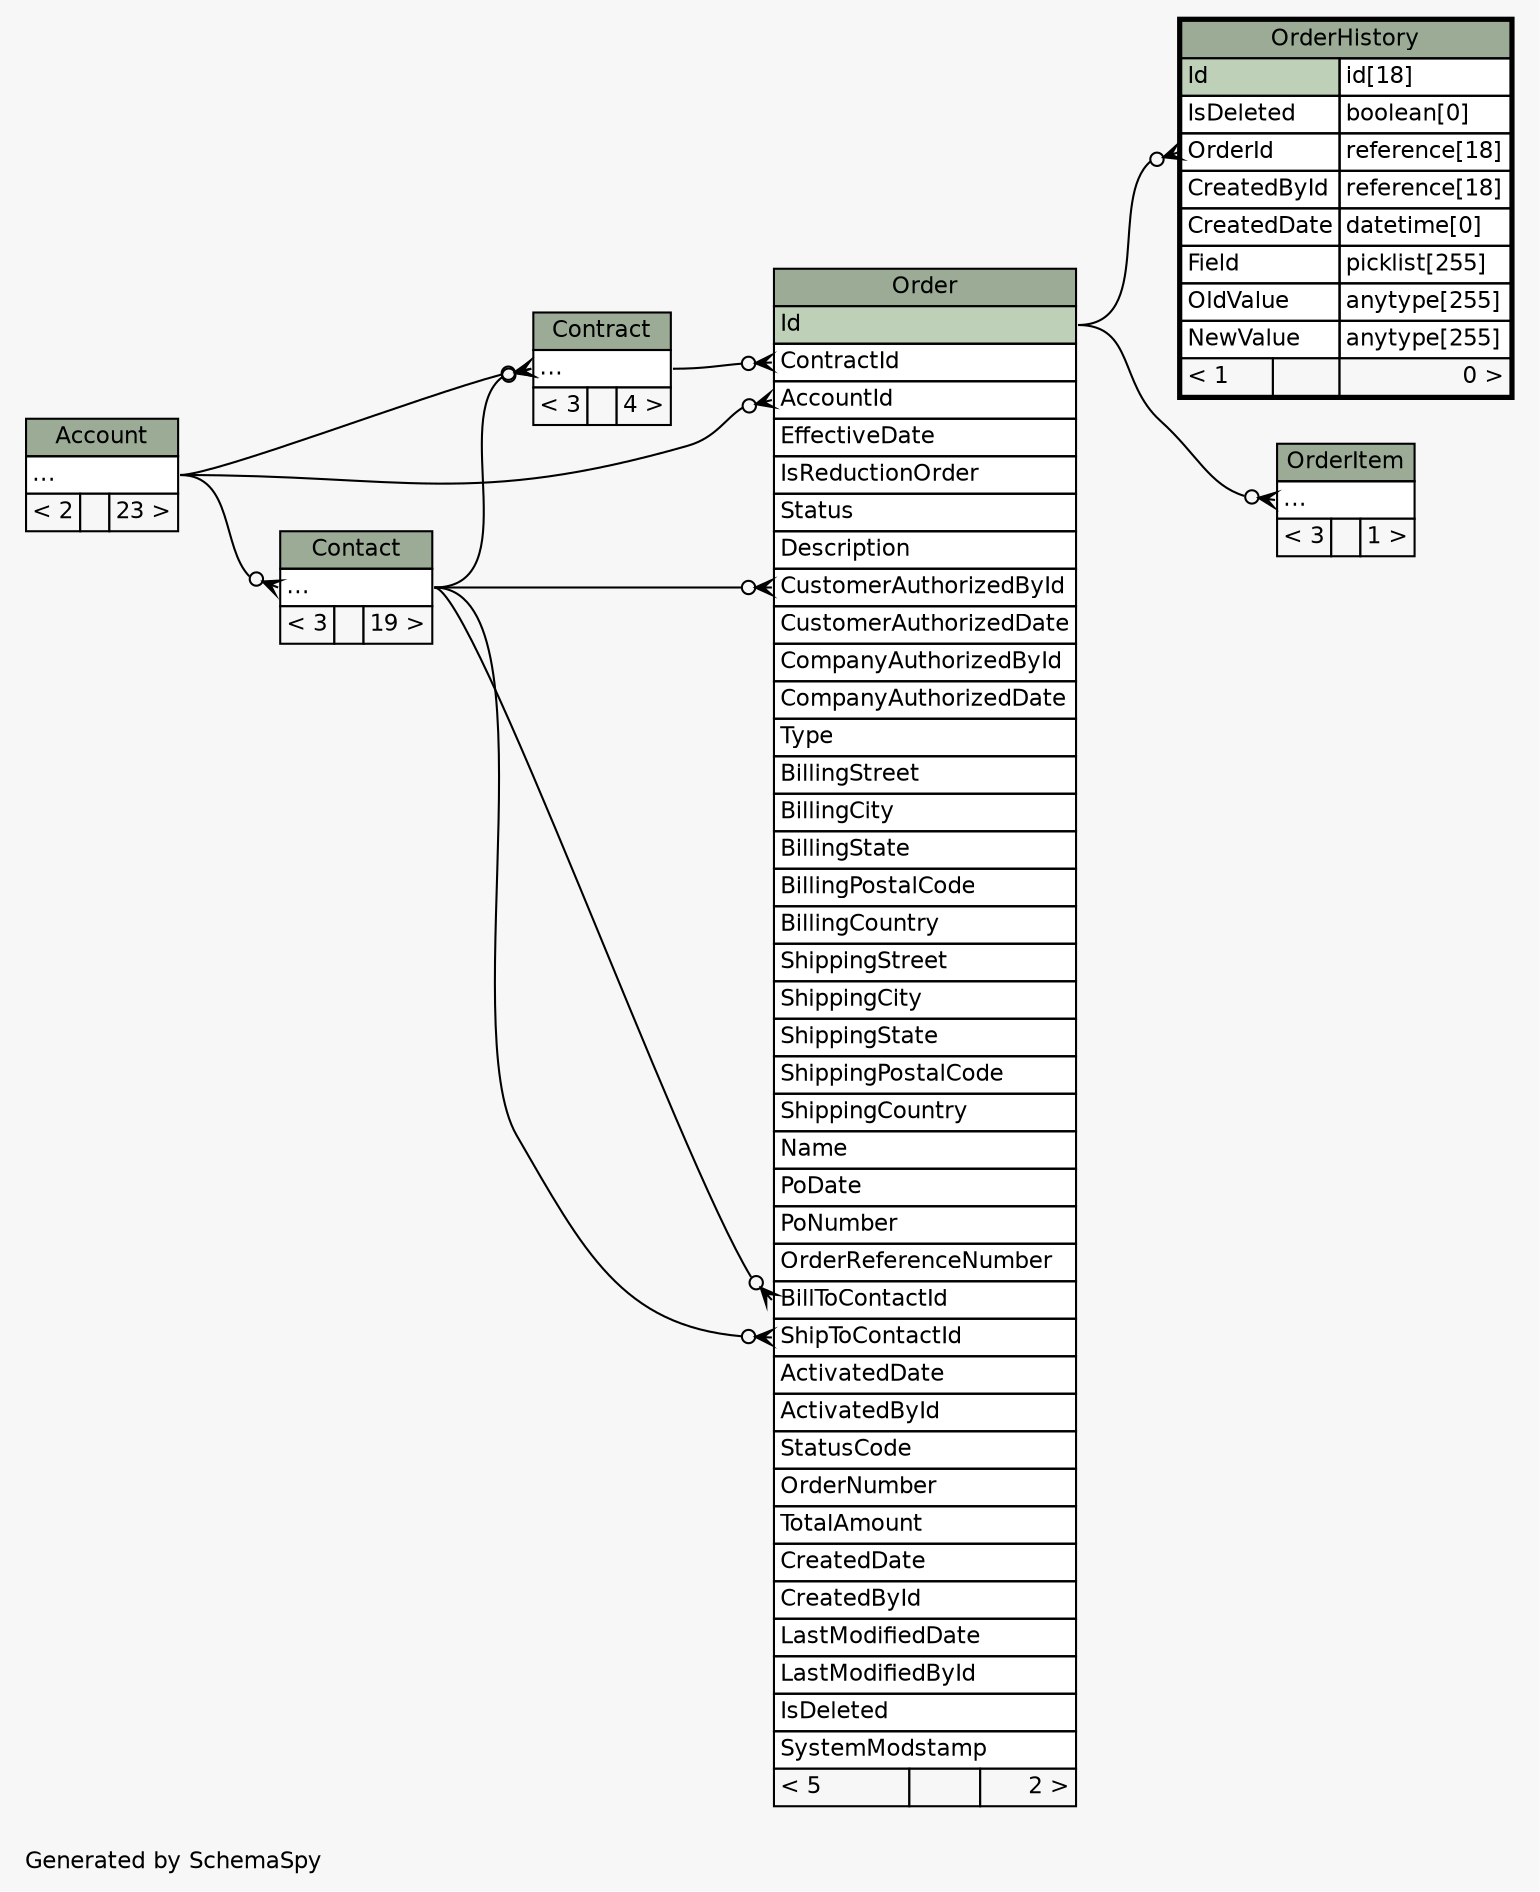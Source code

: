 // dot 2.36.0 on Mac OS X 10.11.6
// SchemaSpy rev 590
digraph "twoDegreesRelationshipsDiagram" {
  graph [
    rankdir="RL"
    bgcolor="#f7f7f7"
    label="\nGenerated by SchemaSpy"
    labeljust="l"
    nodesep="0.18"
    ranksep="0.46"
    fontname="Helvetica"
    fontsize="11"
  ];
  node [
    fontname="Helvetica"
    fontsize="11"
    shape="plaintext"
  ];
  edge [
    arrowsize="0.8"
  ];
  "Contact":"elipses":w -> "Account":"elipses":e [arrowhead=none dir=back arrowtail=crowodot];
  "Contract":"elipses":w -> "Account":"elipses":e [arrowhead=none dir=back arrowtail=crowodot];
  "Contract":"elipses":w -> "Contact":"elipses":e [arrowhead=none dir=back arrowtail=crowodot];
  "Order":"AccountId":w -> "Account":"elipses":e [arrowhead=none dir=back arrowtail=crowodot];
  "Order":"BillToContactId":w -> "Contact":"elipses":e [arrowhead=none dir=back arrowtail=crowodot];
  "Order":"ContractId":w -> "Contract":"elipses":e [arrowhead=none dir=back arrowtail=crowodot];
  "Order":"CustomerAuthorizedById":w -> "Contact":"elipses":e [arrowhead=none dir=back arrowtail=crowodot];
  "Order":"ShipToContactId":w -> "Contact":"elipses":e [arrowhead=none dir=back arrowtail=crowodot];
  "OrderHistory":"OrderId":w -> "Order":"Id":e [arrowhead=none dir=back arrowtail=crowodot];
  "OrderItem":"elipses":w -> "Order":"Id":e [arrowhead=none dir=back arrowtail=crowodot];
  "Account" [
    label=<
    <TABLE BORDER="0" CELLBORDER="1" CELLSPACING="0" BGCOLOR="#ffffff">
      <TR><TD COLSPAN="3" BGCOLOR="#9bab96" ALIGN="CENTER">Account</TD></TR>
      <TR><TD PORT="elipses" COLSPAN="3" ALIGN="LEFT">...</TD></TR>
      <TR><TD ALIGN="LEFT" BGCOLOR="#f7f7f7">&lt; 2</TD><TD ALIGN="RIGHT" BGCOLOR="#f7f7f7">  </TD><TD ALIGN="RIGHT" BGCOLOR="#f7f7f7">23 &gt;</TD></TR>
    </TABLE>>
    URL="Account.html"
    tooltip="Account"
  ];
  "Contact" [
    label=<
    <TABLE BORDER="0" CELLBORDER="1" CELLSPACING="0" BGCOLOR="#ffffff">
      <TR><TD COLSPAN="3" BGCOLOR="#9bab96" ALIGN="CENTER">Contact</TD></TR>
      <TR><TD PORT="elipses" COLSPAN="3" ALIGN="LEFT">...</TD></TR>
      <TR><TD ALIGN="LEFT" BGCOLOR="#f7f7f7">&lt; 3</TD><TD ALIGN="RIGHT" BGCOLOR="#f7f7f7">  </TD><TD ALIGN="RIGHT" BGCOLOR="#f7f7f7">19 &gt;</TD></TR>
    </TABLE>>
    URL="Contact.html"
    tooltip="Contact"
  ];
  "Contract" [
    label=<
    <TABLE BORDER="0" CELLBORDER="1" CELLSPACING="0" BGCOLOR="#ffffff">
      <TR><TD COLSPAN="3" BGCOLOR="#9bab96" ALIGN="CENTER">Contract</TD></TR>
      <TR><TD PORT="elipses" COLSPAN="3" ALIGN="LEFT">...</TD></TR>
      <TR><TD ALIGN="LEFT" BGCOLOR="#f7f7f7">&lt; 3</TD><TD ALIGN="RIGHT" BGCOLOR="#f7f7f7">  </TD><TD ALIGN="RIGHT" BGCOLOR="#f7f7f7">4 &gt;</TD></TR>
    </TABLE>>
    URL="Contract.html"
    tooltip="Contract"
  ];
  "Order" [
    label=<
    <TABLE BORDER="0" CELLBORDER="1" CELLSPACING="0" BGCOLOR="#ffffff">
      <TR><TD COLSPAN="3" BGCOLOR="#9bab96" ALIGN="CENTER">Order</TD></TR>
      <TR><TD PORT="Id" COLSPAN="3" BGCOLOR="#bed1b8" ALIGN="LEFT">Id</TD></TR>
      <TR><TD PORT="ContractId" COLSPAN="3" ALIGN="LEFT">ContractId</TD></TR>
      <TR><TD PORT="AccountId" COLSPAN="3" ALIGN="LEFT">AccountId</TD></TR>
      <TR><TD PORT="EffectiveDate" COLSPAN="3" ALIGN="LEFT">EffectiveDate</TD></TR>
      <TR><TD PORT="IsReductionOrder" COLSPAN="3" ALIGN="LEFT">IsReductionOrder</TD></TR>
      <TR><TD PORT="Status" COLSPAN="3" ALIGN="LEFT">Status</TD></TR>
      <TR><TD PORT="Description" COLSPAN="3" ALIGN="LEFT">Description</TD></TR>
      <TR><TD PORT="CustomerAuthorizedById" COLSPAN="3" ALIGN="LEFT">CustomerAuthorizedById</TD></TR>
      <TR><TD PORT="CustomerAuthorizedDate" COLSPAN="3" ALIGN="LEFT">CustomerAuthorizedDate</TD></TR>
      <TR><TD PORT="CompanyAuthorizedById" COLSPAN="3" ALIGN="LEFT">CompanyAuthorizedById</TD></TR>
      <TR><TD PORT="CompanyAuthorizedDate" COLSPAN="3" ALIGN="LEFT">CompanyAuthorizedDate</TD></TR>
      <TR><TD PORT="Type" COLSPAN="3" ALIGN="LEFT">Type</TD></TR>
      <TR><TD PORT="BillingStreet" COLSPAN="3" ALIGN="LEFT">BillingStreet</TD></TR>
      <TR><TD PORT="BillingCity" COLSPAN="3" ALIGN="LEFT">BillingCity</TD></TR>
      <TR><TD PORT="BillingState" COLSPAN="3" ALIGN="LEFT">BillingState</TD></TR>
      <TR><TD PORT="BillingPostalCode" COLSPAN="3" ALIGN="LEFT">BillingPostalCode</TD></TR>
      <TR><TD PORT="BillingCountry" COLSPAN="3" ALIGN="LEFT">BillingCountry</TD></TR>
      <TR><TD PORT="ShippingStreet" COLSPAN="3" ALIGN="LEFT">ShippingStreet</TD></TR>
      <TR><TD PORT="ShippingCity" COLSPAN="3" ALIGN="LEFT">ShippingCity</TD></TR>
      <TR><TD PORT="ShippingState" COLSPAN="3" ALIGN="LEFT">ShippingState</TD></TR>
      <TR><TD PORT="ShippingPostalCode" COLSPAN="3" ALIGN="LEFT">ShippingPostalCode</TD></TR>
      <TR><TD PORT="ShippingCountry" COLSPAN="3" ALIGN="LEFT">ShippingCountry</TD></TR>
      <TR><TD PORT="Name" COLSPAN="3" ALIGN="LEFT">Name</TD></TR>
      <TR><TD PORT="PoDate" COLSPAN="3" ALIGN="LEFT">PoDate</TD></TR>
      <TR><TD PORT="PoNumber" COLSPAN="3" ALIGN="LEFT">PoNumber</TD></TR>
      <TR><TD PORT="OrderReferenceNumber" COLSPAN="3" ALIGN="LEFT">OrderReferenceNumber</TD></TR>
      <TR><TD PORT="BillToContactId" COLSPAN="3" ALIGN="LEFT">BillToContactId</TD></TR>
      <TR><TD PORT="ShipToContactId" COLSPAN="3" ALIGN="LEFT">ShipToContactId</TD></TR>
      <TR><TD PORT="ActivatedDate" COLSPAN="3" ALIGN="LEFT">ActivatedDate</TD></TR>
      <TR><TD PORT="ActivatedById" COLSPAN="3" ALIGN="LEFT">ActivatedById</TD></TR>
      <TR><TD PORT="StatusCode" COLSPAN="3" ALIGN="LEFT">StatusCode</TD></TR>
      <TR><TD PORT="OrderNumber" COLSPAN="3" ALIGN="LEFT">OrderNumber</TD></TR>
      <TR><TD PORT="TotalAmount" COLSPAN="3" ALIGN="LEFT">TotalAmount</TD></TR>
      <TR><TD PORT="CreatedDate" COLSPAN="3" ALIGN="LEFT">CreatedDate</TD></TR>
      <TR><TD PORT="CreatedById" COLSPAN="3" ALIGN="LEFT">CreatedById</TD></TR>
      <TR><TD PORT="LastModifiedDate" COLSPAN="3" ALIGN="LEFT">LastModifiedDate</TD></TR>
      <TR><TD PORT="LastModifiedById" COLSPAN="3" ALIGN="LEFT">LastModifiedById</TD></TR>
      <TR><TD PORT="IsDeleted" COLSPAN="3" ALIGN="LEFT">IsDeleted</TD></TR>
      <TR><TD PORT="SystemModstamp" COLSPAN="3" ALIGN="LEFT">SystemModstamp</TD></TR>
      <TR><TD ALIGN="LEFT" BGCOLOR="#f7f7f7">&lt; 5</TD><TD ALIGN="RIGHT" BGCOLOR="#f7f7f7">  </TD><TD ALIGN="RIGHT" BGCOLOR="#f7f7f7">2 &gt;</TD></TR>
    </TABLE>>
    URL="Order.html"
    tooltip="Order"
  ];
  "OrderHistory" [
    label=<
    <TABLE BORDER="2" CELLBORDER="1" CELLSPACING="0" BGCOLOR="#ffffff">
      <TR><TD COLSPAN="3" BGCOLOR="#9bab96" ALIGN="CENTER">OrderHistory</TD></TR>
      <TR><TD PORT="Id" COLSPAN="2" BGCOLOR="#bed1b8" ALIGN="LEFT">Id</TD><TD PORT="Id.type" ALIGN="LEFT">id[18]</TD></TR>
      <TR><TD PORT="IsDeleted" COLSPAN="2" ALIGN="LEFT">IsDeleted</TD><TD PORT="IsDeleted.type" ALIGN="LEFT">boolean[0]</TD></TR>
      <TR><TD PORT="OrderId" COLSPAN="2" ALIGN="LEFT">OrderId</TD><TD PORT="OrderId.type" ALIGN="LEFT">reference[18]</TD></TR>
      <TR><TD PORT="CreatedById" COLSPAN="2" ALIGN="LEFT">CreatedById</TD><TD PORT="CreatedById.type" ALIGN="LEFT">reference[18]</TD></TR>
      <TR><TD PORT="CreatedDate" COLSPAN="2" ALIGN="LEFT">CreatedDate</TD><TD PORT="CreatedDate.type" ALIGN="LEFT">datetime[0]</TD></TR>
      <TR><TD PORT="Field" COLSPAN="2" ALIGN="LEFT">Field</TD><TD PORT="Field.type" ALIGN="LEFT">picklist[255]</TD></TR>
      <TR><TD PORT="OldValue" COLSPAN="2" ALIGN="LEFT">OldValue</TD><TD PORT="OldValue.type" ALIGN="LEFT">anytype[255]</TD></TR>
      <TR><TD PORT="NewValue" COLSPAN="2" ALIGN="LEFT">NewValue</TD><TD PORT="NewValue.type" ALIGN="LEFT">anytype[255]</TD></TR>
      <TR><TD ALIGN="LEFT" BGCOLOR="#f7f7f7">&lt; 1</TD><TD ALIGN="RIGHT" BGCOLOR="#f7f7f7">  </TD><TD ALIGN="RIGHT" BGCOLOR="#f7f7f7">0 &gt;</TD></TR>
    </TABLE>>
    URL="OrderHistory.html"
    tooltip="OrderHistory"
  ];
  "OrderItem" [
    label=<
    <TABLE BORDER="0" CELLBORDER="1" CELLSPACING="0" BGCOLOR="#ffffff">
      <TR><TD COLSPAN="3" BGCOLOR="#9bab96" ALIGN="CENTER">OrderItem</TD></TR>
      <TR><TD PORT="elipses" COLSPAN="3" ALIGN="LEFT">...</TD></TR>
      <TR><TD ALIGN="LEFT" BGCOLOR="#f7f7f7">&lt; 3</TD><TD ALIGN="RIGHT" BGCOLOR="#f7f7f7">  </TD><TD ALIGN="RIGHT" BGCOLOR="#f7f7f7">1 &gt;</TD></TR>
    </TABLE>>
    URL="OrderItem.html"
    tooltip="OrderItem"
  ];
}
